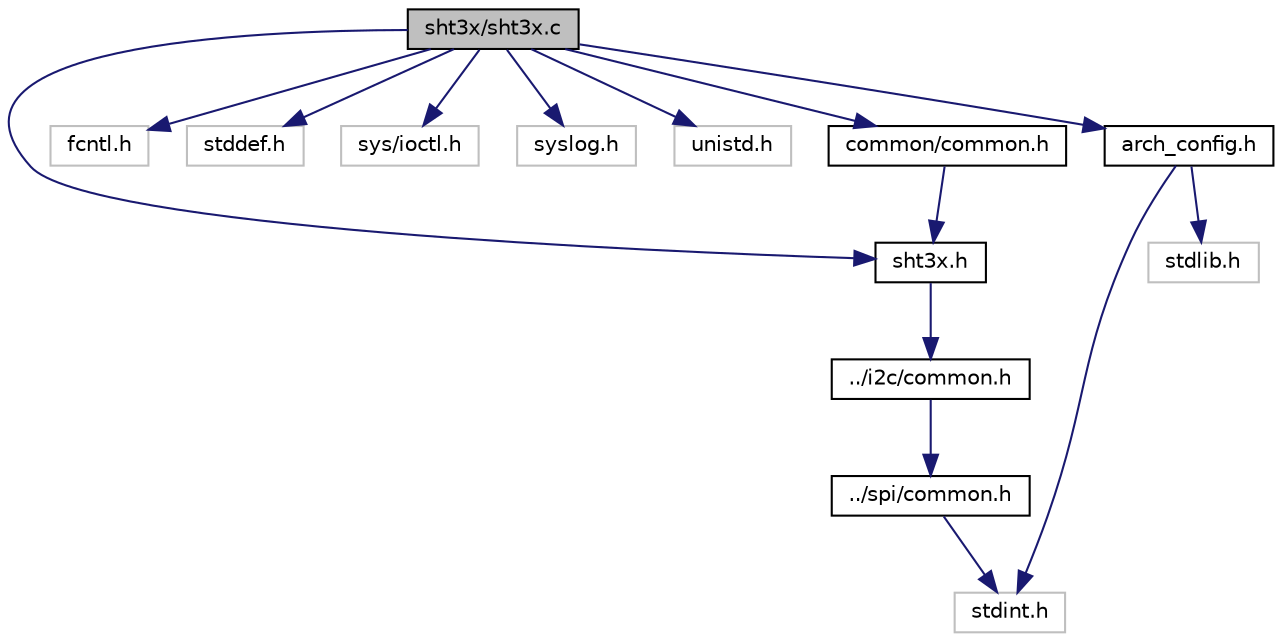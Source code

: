 digraph "sht3x/sht3x.c"
{
 // LATEX_PDF_SIZE
  edge [fontname="Helvetica",fontsize="10",labelfontname="Helvetica",labelfontsize="10"];
  node [fontname="Helvetica",fontsize="10",shape=record];
  Node1 [label="sht3x/sht3x.c",height=0.2,width=0.4,color="black", fillcolor="grey75", style="filled", fontcolor="black",tooltip="Sensirion SHT3x driver implementation."];
  Node1 -> Node2 [color="midnightblue",fontsize="10",style="solid",fontname="Helvetica"];
  Node2 [label="sht3x.h",height=0.2,width=0.4,color="black", fillcolor="white", style="filled",URL="$sht3x_8h.html",tooltip="Sensirion SHT driver interface."];
  Node2 -> Node3 [color="midnightblue",fontsize="10",style="solid",fontname="Helvetica"];
  Node3 [label="../i2c/common.h",height=0.2,width=0.4,color="black", fillcolor="white", style="filled",URL="$i2c_2common_8h.html",tooltip="Common declarations for I2C operations."];
  Node3 -> Node4 [color="midnightblue",fontsize="10",style="solid",fontname="Helvetica"];
  Node4 [label="../spi/common.h",height=0.2,width=0.4,color="black", fillcolor="white", style="filled",URL="$spi_2common_8h.html",tooltip="Common declarations for SPI operations."];
  Node4 -> Node5 [color="midnightblue",fontsize="10",style="solid",fontname="Helvetica"];
  Node5 [label="stdint.h",height=0.2,width=0.4,color="grey75", fillcolor="white", style="filled",tooltip=" "];
  Node1 -> Node6 [color="midnightblue",fontsize="10",style="solid",fontname="Helvetica"];
  Node6 [label="fcntl.h",height=0.2,width=0.4,color="grey75", fillcolor="white", style="filled",tooltip=" "];
  Node1 -> Node7 [color="midnightblue",fontsize="10",style="solid",fontname="Helvetica"];
  Node7 [label="stddef.h",height=0.2,width=0.4,color="grey75", fillcolor="white", style="filled",tooltip=" "];
  Node1 -> Node8 [color="midnightblue",fontsize="10",style="solid",fontname="Helvetica"];
  Node8 [label="sys/ioctl.h",height=0.2,width=0.4,color="grey75", fillcolor="white", style="filled",tooltip=" "];
  Node1 -> Node9 [color="midnightblue",fontsize="10",style="solid",fontname="Helvetica"];
  Node9 [label="syslog.h",height=0.2,width=0.4,color="grey75", fillcolor="white", style="filled",tooltip=" "];
  Node1 -> Node10 [color="midnightblue",fontsize="10",style="solid",fontname="Helvetica"];
  Node10 [label="unistd.h",height=0.2,width=0.4,color="grey75", fillcolor="white", style="filled",tooltip=" "];
  Node1 -> Node11 [color="midnightblue",fontsize="10",style="solid",fontname="Helvetica"];
  Node11 [label="arch_config.h",height=0.2,width=0.4,color="black", fillcolor="white", style="filled",URL="$arch__config_8h.html",tooltip=" "];
  Node11 -> Node12 [color="midnightblue",fontsize="10",style="solid",fontname="Helvetica"];
  Node12 [label="stdlib.h",height=0.2,width=0.4,color="grey75", fillcolor="white", style="filled",tooltip=" "];
  Node11 -> Node5 [color="midnightblue",fontsize="10",style="solid",fontname="Helvetica"];
  Node1 -> Node13 [color="midnightblue",fontsize="10",style="solid",fontname="Helvetica"];
  Node13 [label="common/common.h",height=0.2,width=0.4,color="black", fillcolor="white", style="filled",URL="$sht3x_2common_2common_8h.html",tooltip=" "];
  Node13 -> Node2 [color="midnightblue",fontsize="10",style="solid",fontname="Helvetica"];
}
